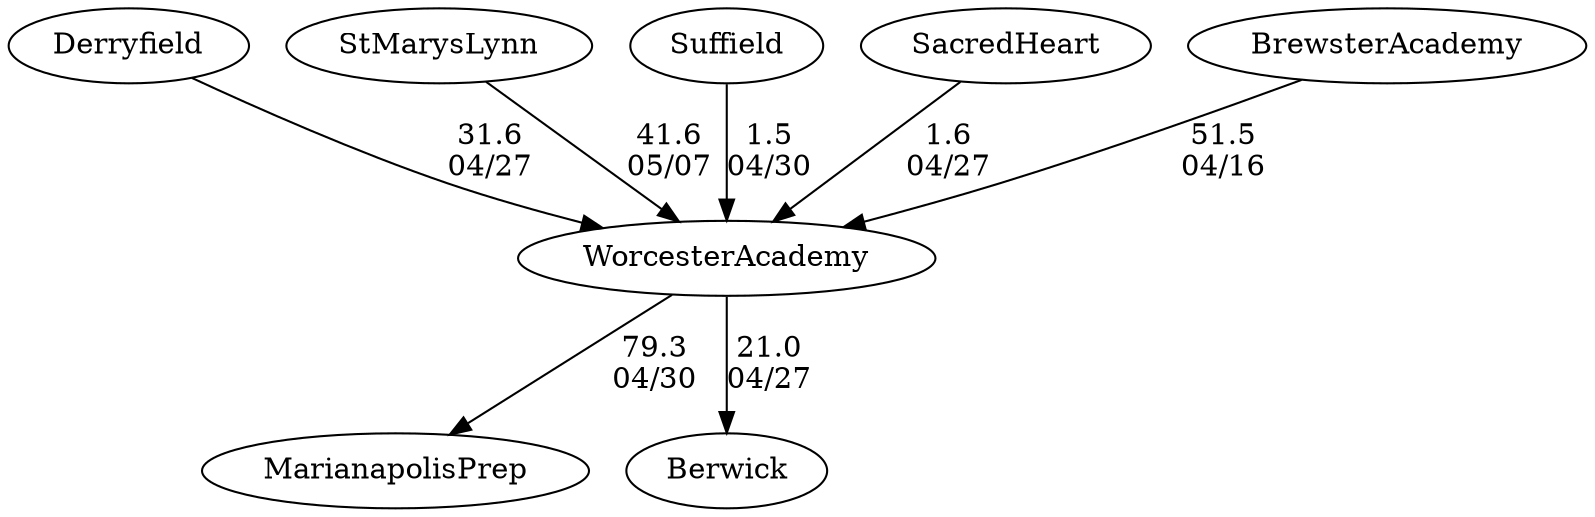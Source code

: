digraph girls1foursWorcesterAcademy {MarianapolisPrep [URL="girls1foursMarianapolisPrep.html"];Derryfield [URL="girls1foursDerryfield.html"];StMarysLynn [URL="girls1foursStMarysLynn.html"];Suffield [URL="girls1foursSuffield.html"];SacredHeart [URL="girls1foursSacredHeart.html"];BrewsterAcademy [URL="girls1foursBrewsterAcademy.html"];Berwick [URL="girls1foursBerwick.html"];WorcesterAcademy [URL="girls1foursWorcesterAcademy.html"];Derryfield -> WorcesterAcademy[label="31.6
04/27", weight="69", tooltip="NEIRA Girls Fours, Worcester Academy, Berwick Academy, Derryfield, Sacred Heart-Greenwich			
Conditions: Strong cross/tailwind (20mph), heavy chop throughout races. Wind picked up considerably between 1st and last races Comments: Girls V1 race was approximately 1550 meters. Girls 2V race was approximately 1475 meters.
None", URL="https://www.row2k.com/results/resultspage.cfm?UID=5100A5CA83A99A9CD2E37FEC65103FEF&cat=1", random="random"]; 
SacredHeart -> WorcesterAcademy[label="1.6
04/27", weight="99", tooltip="NEIRA Girls Fours, Worcester Academy, Berwick Academy, Derryfield, Sacred Heart-Greenwich			
Conditions: Strong cross/tailwind (20mph), heavy chop throughout races. Wind picked up considerably between 1st and last races Comments: Girls V1 race was approximately 1550 meters. Girls 2V race was approximately 1475 meters.
None", URL="https://www.row2k.com/results/resultspage.cfm?UID=5100A5CA83A99A9CD2E37FEC65103FEF&cat=1", random="random"]; 
WorcesterAcademy -> Berwick[label="21.0
04/27", weight="79", tooltip="NEIRA Girls Fours, Worcester Academy, Berwick Academy, Derryfield, Sacred Heart-Greenwich			
Conditions: Strong cross/tailwind (20mph), heavy chop throughout races. Wind picked up considerably between 1st and last races Comments: Girls V1 race was approximately 1550 meters. Girls 2V race was approximately 1475 meters.
None", URL="https://www.row2k.com/results/resultspage.cfm?UID=5100A5CA83A99A9CD2E37FEC65103FEF&cat=1", random="random"]; 
BrewsterAcademy -> WorcesterAcademy[label="51.5
04/16", weight="49", tooltip="NEIRA Boys & Girls Fours,'Worcester Academy' and 'Brewster Academy'			
Distance: 1500m Conditions: Windy conditions. Stayed pretty much the same throughout all races. Slight crosswind coming across from the Worcester side to the Shrewsbury side of the lake. Comments: The results for the Boys Sixth Boat are for Mixed Novice 8+'s that both Worcester Academy and Brewster Academy raced.
None", URL="https://www.row2k.com/results/resultspage.cfm?UID=89B923A079203B9788590BB072E28088&cat=5", random="random"]; 
StMarysLynn -> WorcesterAcademy[label="41.6
05/07", weight="59", tooltip="NEIRA Boys & Girls Fours,Bancroft School, St. Mary's Lynn, Eagle Hill School, Worcester Academy, Thayer Academy, St. Mark's			
Distance: 1500m Conditions: Slight head/cross wind throughout the races.
None", URL="https://www.row2k.com/results/resultspage.cfm?UID=D9F3FD47837D8C36A90E1613F9F35A67&cat=5", random="random"]; 
Suffield -> WorcesterAcademy[label="1.5
04/30", weight="99", tooltip="NEIRA Girls , Worcester Academy vs. Suffield Academy, Marianapolis			
Distance: 1500 meters Conditions: Moderate tailwind, slight chop throughout races.
None", URL="https://www.row2k.com/results/resultspage.cfm?UID=3E2795D2BE91D9DEA1F8805FF62566D7&cat=1", random="random"]; 
WorcesterAcademy -> MarianapolisPrep[label="79.3
04/30", weight="21", tooltip="NEIRA Girls , Worcester Academy vs. Suffield Academy, Marianapolis			
Distance: 1500 meters Conditions: Moderate tailwind, slight chop throughout races.
None", URL="https://www.row2k.com/results/resultspage.cfm?UID=3E2795D2BE91D9DEA1F8805FF62566D7&cat=1", random="random"]}